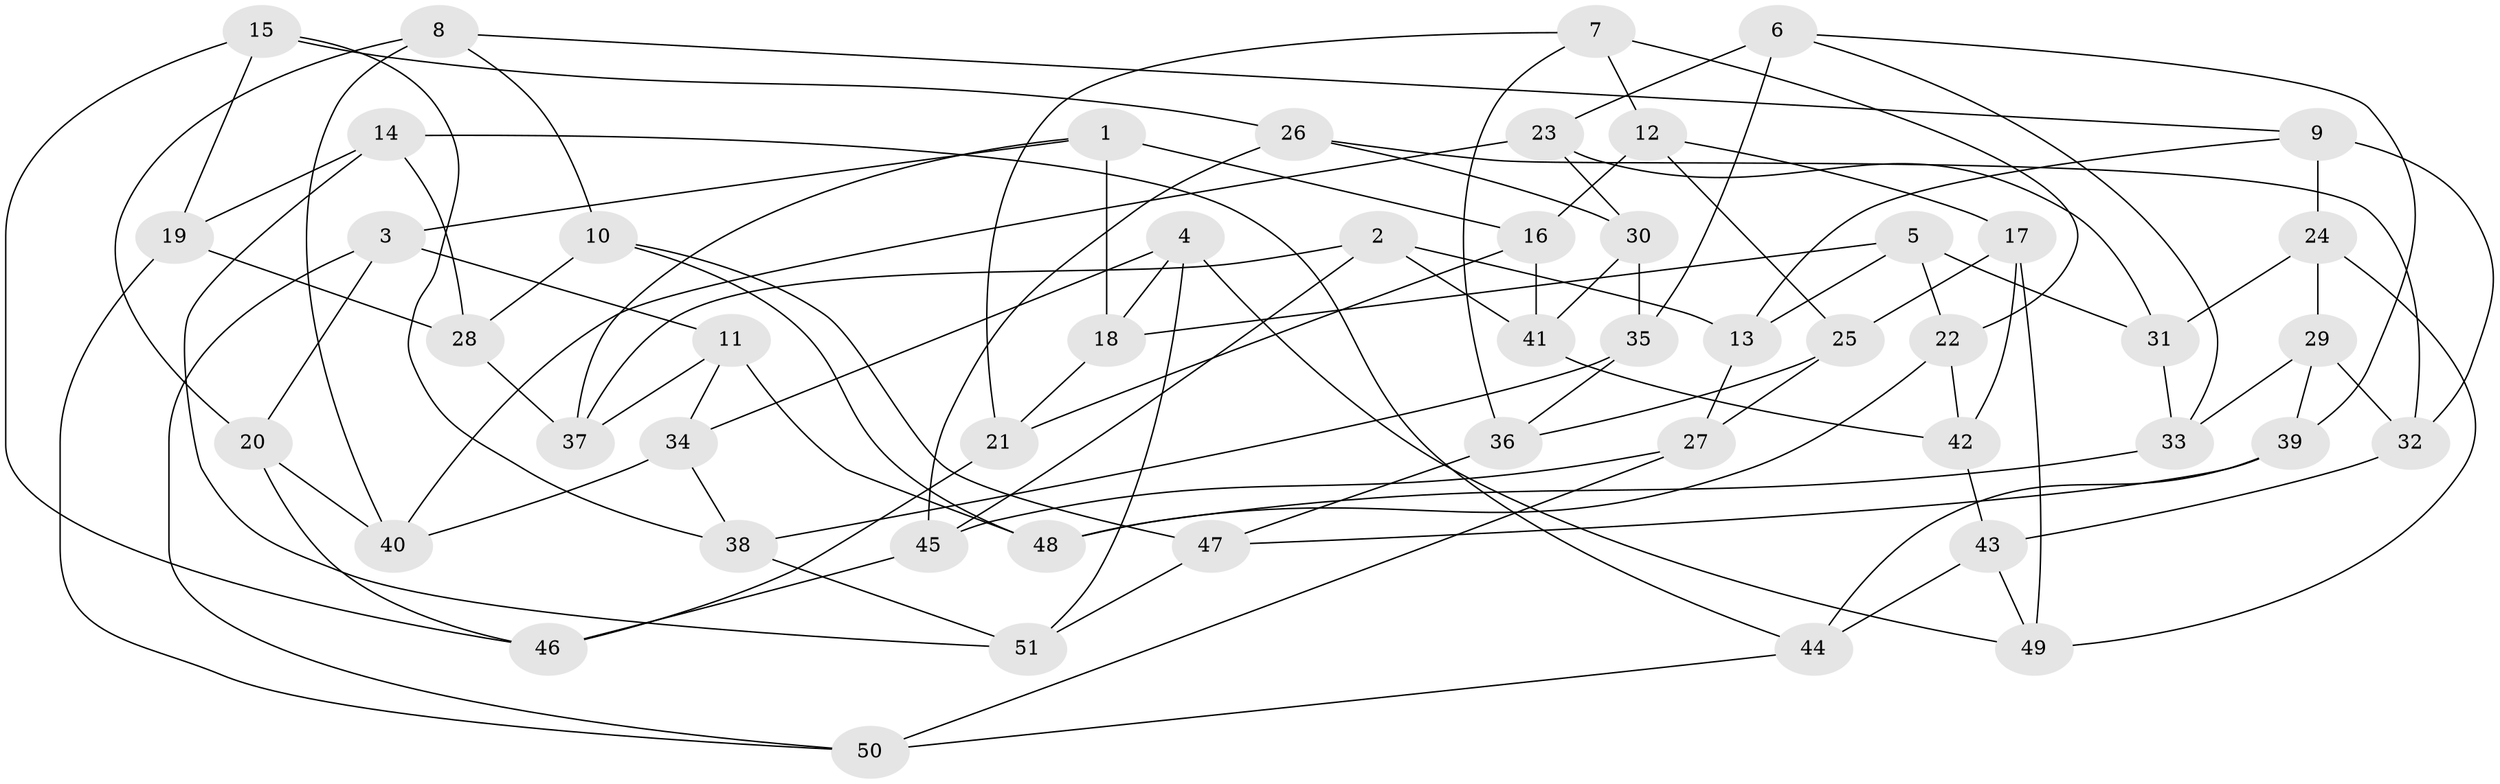 // Generated by graph-tools (version 1.1) at 2025/38/03/09/25 02:38:02]
// undirected, 51 vertices, 102 edges
graph export_dot {
graph [start="1"]
  node [color=gray90,style=filled];
  1;
  2;
  3;
  4;
  5;
  6;
  7;
  8;
  9;
  10;
  11;
  12;
  13;
  14;
  15;
  16;
  17;
  18;
  19;
  20;
  21;
  22;
  23;
  24;
  25;
  26;
  27;
  28;
  29;
  30;
  31;
  32;
  33;
  34;
  35;
  36;
  37;
  38;
  39;
  40;
  41;
  42;
  43;
  44;
  45;
  46;
  47;
  48;
  49;
  50;
  51;
  1 -- 37;
  1 -- 18;
  1 -- 16;
  1 -- 3;
  2 -- 13;
  2 -- 41;
  2 -- 45;
  2 -- 37;
  3 -- 11;
  3 -- 50;
  3 -- 20;
  4 -- 49;
  4 -- 18;
  4 -- 51;
  4 -- 34;
  5 -- 22;
  5 -- 31;
  5 -- 18;
  5 -- 13;
  6 -- 33;
  6 -- 35;
  6 -- 23;
  6 -- 39;
  7 -- 22;
  7 -- 36;
  7 -- 21;
  7 -- 12;
  8 -- 20;
  8 -- 10;
  8 -- 40;
  8 -- 9;
  9 -- 24;
  9 -- 13;
  9 -- 32;
  10 -- 47;
  10 -- 48;
  10 -- 28;
  11 -- 37;
  11 -- 34;
  11 -- 48;
  12 -- 16;
  12 -- 17;
  12 -- 25;
  13 -- 27;
  14 -- 19;
  14 -- 28;
  14 -- 51;
  14 -- 44;
  15 -- 46;
  15 -- 26;
  15 -- 19;
  15 -- 38;
  16 -- 21;
  16 -- 41;
  17 -- 42;
  17 -- 49;
  17 -- 25;
  18 -- 21;
  19 -- 50;
  19 -- 28;
  20 -- 40;
  20 -- 46;
  21 -- 46;
  22 -- 48;
  22 -- 42;
  23 -- 40;
  23 -- 30;
  23 -- 31;
  24 -- 29;
  24 -- 49;
  24 -- 31;
  25 -- 27;
  25 -- 36;
  26 -- 45;
  26 -- 30;
  26 -- 32;
  27 -- 50;
  27 -- 45;
  28 -- 37;
  29 -- 33;
  29 -- 32;
  29 -- 39;
  30 -- 35;
  30 -- 41;
  31 -- 33;
  32 -- 43;
  33 -- 48;
  34 -- 40;
  34 -- 38;
  35 -- 36;
  35 -- 38;
  36 -- 47;
  38 -- 51;
  39 -- 47;
  39 -- 44;
  41 -- 42;
  42 -- 43;
  43 -- 49;
  43 -- 44;
  44 -- 50;
  45 -- 46;
  47 -- 51;
}

